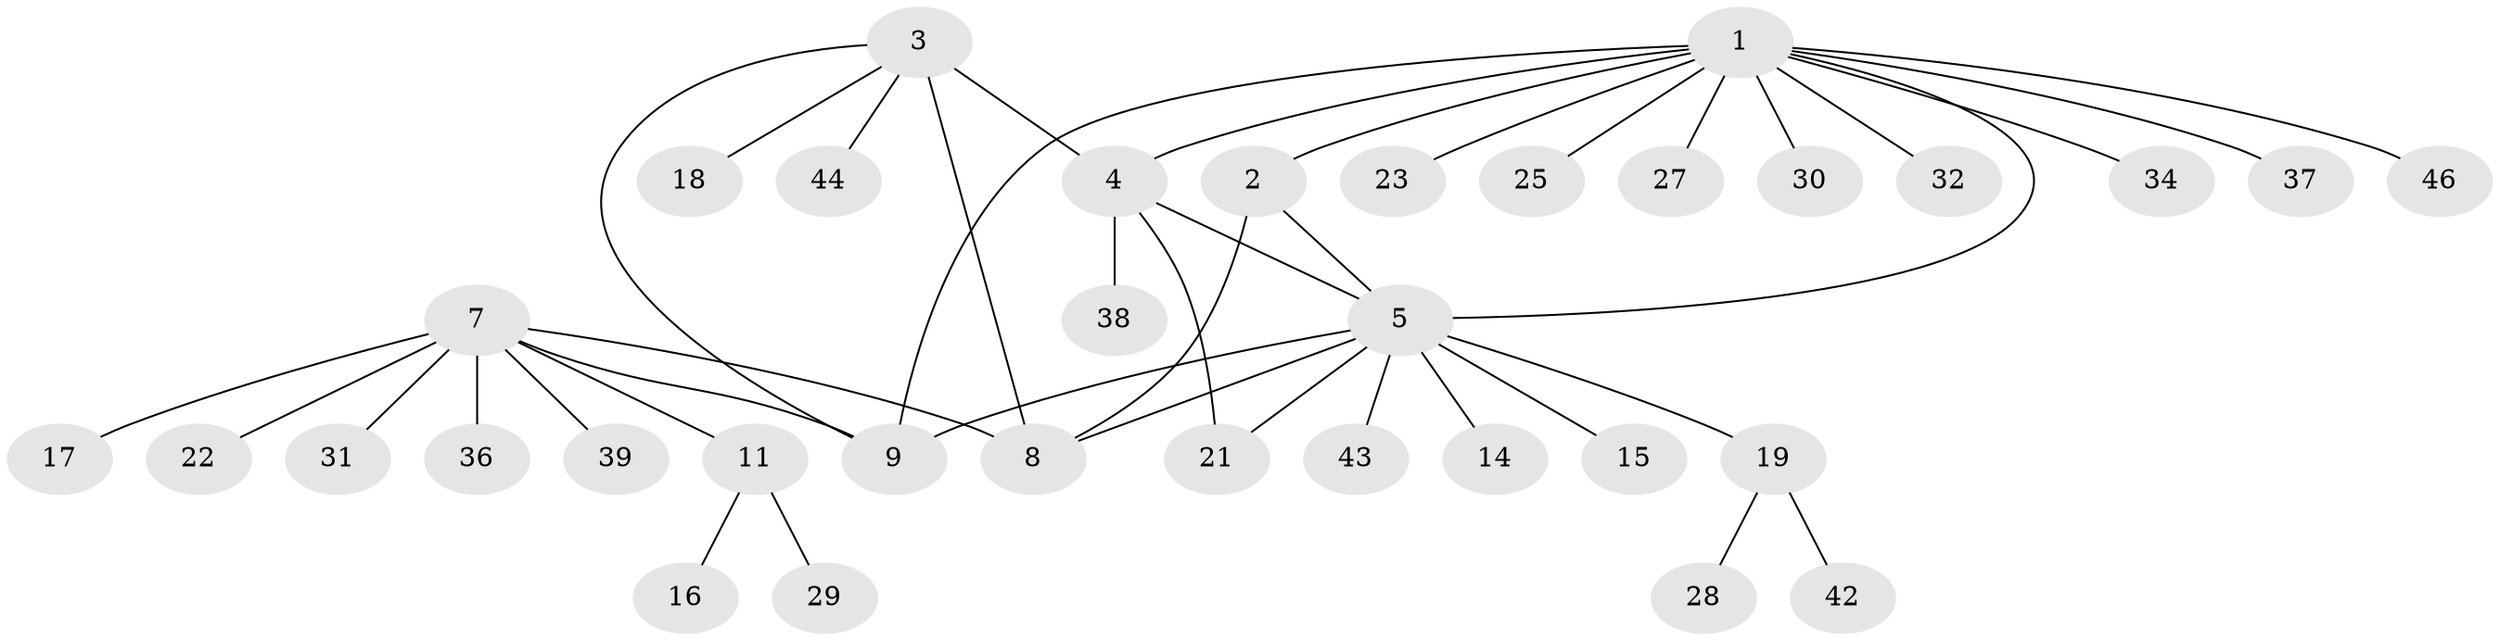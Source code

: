 // original degree distribution, {13: 0.02127659574468085, 3: 0.0851063829787234, 6: 0.06382978723404255, 4: 0.06382978723404255, 7: 0.02127659574468085, 5: 0.02127659574468085, 1: 0.5319148936170213, 2: 0.19148936170212766}
// Generated by graph-tools (version 1.1) at 2025/11/02/27/25 16:11:31]
// undirected, 34 vertices, 41 edges
graph export_dot {
graph [start="1"]
  node [color=gray90,style=filled];
  1 [super="+40"];
  2 [super="+26"];
  3 [super="+35"];
  4 [super="+20"];
  5 [super="+6"];
  7 [super="+10"];
  8 [super="+12"];
  9;
  11 [super="+13"];
  14 [super="+45"];
  15;
  16;
  17 [super="+47"];
  18;
  19 [super="+24"];
  21;
  22;
  23 [super="+41"];
  25;
  27 [super="+33"];
  28;
  29;
  30;
  31;
  32;
  34;
  36;
  37;
  38;
  39;
  42;
  43;
  44;
  46;
  1 -- 2;
  1 -- 4;
  1 -- 5;
  1 -- 9;
  1 -- 23;
  1 -- 25;
  1 -- 27;
  1 -- 30;
  1 -- 32;
  1 -- 34;
  1 -- 37;
  1 -- 46;
  2 -- 8;
  2 -- 5;
  3 -- 4;
  3 -- 8 [weight=2];
  3 -- 9;
  3 -- 18;
  3 -- 44;
  4 -- 5;
  4 -- 21;
  4 -- 38;
  5 -- 14;
  5 -- 15;
  5 -- 19;
  5 -- 21;
  5 -- 8;
  5 -- 9;
  5 -- 43;
  7 -- 8;
  7 -- 22;
  7 -- 36;
  7 -- 17;
  7 -- 39;
  7 -- 9;
  7 -- 11;
  7 -- 31;
  11 -- 29;
  11 -- 16;
  19 -- 42;
  19 -- 28;
}
